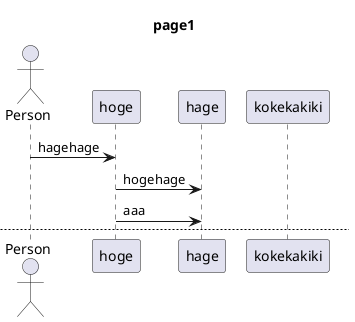 @startuml test
actor Person
title page1
Person -> hoge: hagehage

hoge -> hage: hogehage

hoge -> hage: aaa

newpage page2

group second
kokekakiki -> hage: hogehage
end


@enduml
